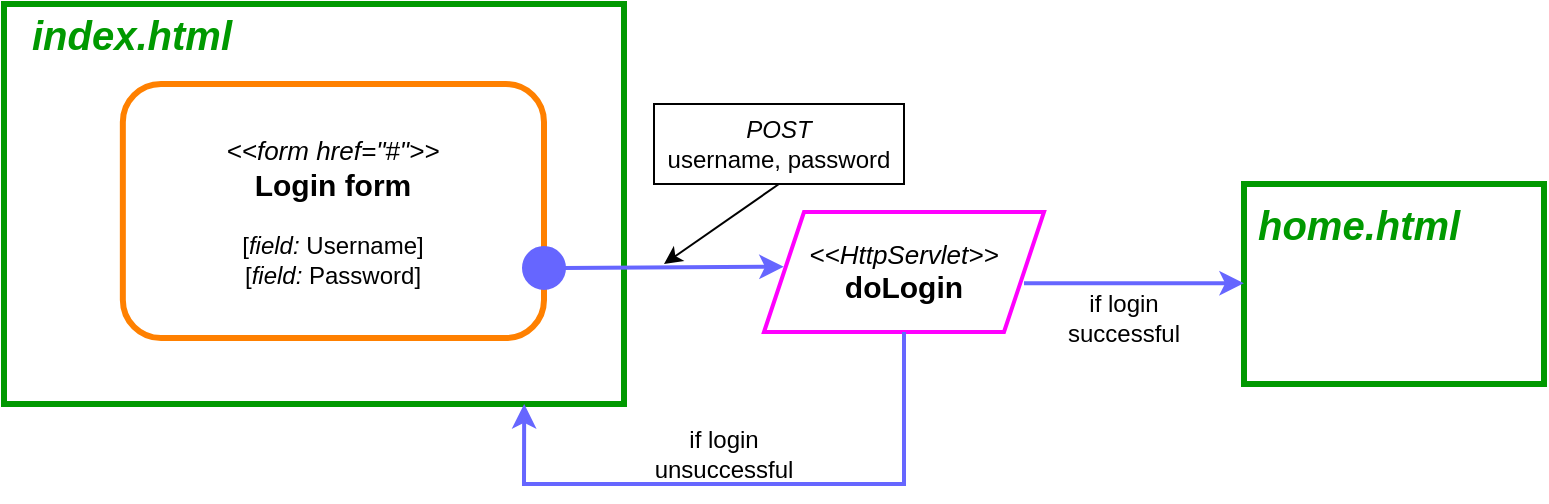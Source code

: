 <mxfile version="21.2.8" type="device">
  <diagram name="Page-1" id="SFD5FbLWe2inRmjffrm_">
    <mxGraphModel dx="1182" dy="683" grid="1" gridSize="10" guides="1" tooltips="1" connect="1" arrows="1" fold="1" page="1" pageScale="1" pageWidth="850" pageHeight="1100" math="0" shadow="0">
      <root>
        <mxCell id="0" />
        <mxCell id="1" parent="0" />
        <mxCell id="dXeJd9fdskiibIoUs9Um-12" value="&lt;font style=&quot;&quot;&gt;&lt;i style=&quot;font-size: 13px;&quot;&gt;&amp;lt;&amp;lt;HttpServlet&amp;gt;&amp;gt;&lt;/i&gt;&lt;br&gt;&lt;span style=&quot;font-size: 15px;&quot;&gt;&lt;b&gt;doLogin&lt;/b&gt;&lt;/span&gt;&lt;br&gt;&lt;/font&gt;" style="shape=parallelogram;perimeter=parallelogramPerimeter;whiteSpace=wrap;html=1;fixedSize=1;strokeColor=#FF00FF;strokeWidth=2;" parent="1" vertex="1">
          <mxGeometry x="480" y="504" width="140" height="60" as="geometry" />
        </mxCell>
        <mxCell id="dXeJd9fdskiibIoUs9Um-21" value="" style="group" parent="1" vertex="1" connectable="0">
          <mxGeometry x="720" y="490" width="150" height="100" as="geometry" />
        </mxCell>
        <mxCell id="dXeJd9fdskiibIoUs9Um-19" value="" style="whiteSpace=wrap;html=1;strokeWidth=3;strokeColor=#009900;" parent="dXeJd9fdskiibIoUs9Um-21" vertex="1">
          <mxGeometry width="150" height="100" as="geometry" />
        </mxCell>
        <mxCell id="dXeJd9fdskiibIoUs9Um-20" value="&lt;font size=&quot;1&quot; color=&quot;#009900&quot; style=&quot;&quot;&gt;&lt;b style=&quot;font-size: 20px;&quot;&gt;&lt;i&gt;home.html&lt;/i&gt;&lt;/b&gt;&lt;/font&gt;" style="text;html=1;strokeColor=none;fillColor=none;align=left;verticalAlign=middle;whiteSpace=wrap;rounded=0;" parent="dXeJd9fdskiibIoUs9Um-21" vertex="1">
          <mxGeometry x="5" y="5" width="60" height="30" as="geometry" />
        </mxCell>
        <mxCell id="dXeJd9fdskiibIoUs9Um-22" value="" style="endArrow=none;html=1;rounded=0;strokeColor=#6666FF;strokeWidth=2;startArrow=classic;startFill=1;entryX=1;entryY=0.5;entryDx=0;entryDy=0;exitX=0.071;exitY=0.544;exitDx=0;exitDy=0;exitPerimeter=0;" parent="1" edge="1">
          <mxGeometry width="50" height="50" relative="1" as="geometry">
            <mxPoint x="719.94" y="539.64" as="sourcePoint" />
            <mxPoint x="610" y="539.66" as="targetPoint" />
          </mxGeometry>
        </mxCell>
        <mxCell id="dXeJd9fdskiibIoUs9Um-32" value="&lt;i&gt;POST&lt;br&gt;&lt;/i&gt;username, password" style="rounded=0;whiteSpace=wrap;html=1;" parent="1" vertex="1">
          <mxGeometry x="425" y="450" width="125" height="40" as="geometry" />
        </mxCell>
        <mxCell id="dXeJd9fdskiibIoUs9Um-34" value="" style="endArrow=classic;html=1;rounded=0;exitX=0.5;exitY=1;exitDx=0;exitDy=0;" parent="1" source="dXeJd9fdskiibIoUs9Um-32" edge="1">
          <mxGeometry width="50" height="50" relative="1" as="geometry">
            <mxPoint x="510" y="570" as="sourcePoint" />
            <mxPoint x="430" y="530" as="targetPoint" />
          </mxGeometry>
        </mxCell>
        <mxCell id="dXeJd9fdskiibIoUs9Um-1" value="" style="whiteSpace=wrap;html=1;strokeWidth=3;strokeColor=#009900;movable=1;resizable=1;rotatable=1;deletable=1;editable=1;locked=0;connectable=1;" parent="1" vertex="1">
          <mxGeometry x="100" y="400" width="310" height="200" as="geometry" />
        </mxCell>
        <mxCell id="dXeJd9fdskiibIoUs9Um-2" value="&lt;font color=&quot;#009900&quot;&gt;&lt;span style=&quot;font-size: 20px;&quot;&gt;&lt;b&gt;&lt;i&gt;index.html&lt;/i&gt;&lt;/b&gt;&lt;/span&gt;&lt;/font&gt;" style="text;html=1;strokeColor=none;fillColor=none;align=left;verticalAlign=middle;whiteSpace=wrap;rounded=0;" parent="1" vertex="1">
          <mxGeometry x="112.4" y="400" width="62.0" height="30" as="geometry" />
        </mxCell>
        <mxCell id="dXeJd9fdskiibIoUs9Um-3" value="&lt;font style=&quot;&quot;&gt;&lt;i&gt;&lt;font style=&quot;font-size: 13px;&quot;&gt;&amp;lt;&amp;lt;form href=&quot;#&quot;&amp;gt;&amp;gt;&lt;/font&gt;&lt;/i&gt;&lt;br&gt;&lt;span style=&quot;font-size: 15px;&quot;&gt;&lt;b&gt;Login form&lt;br&gt;&lt;/b&gt;&lt;/span&gt;&lt;br&gt;[&lt;i&gt;field:&lt;/i&gt;&amp;nbsp;Username]&lt;br&gt;[&lt;i style=&quot;border-color: var(--border-color);&quot;&gt;field:&lt;/i&gt;&amp;nbsp;Password]&lt;br&gt;&lt;/font&gt;" style="rounded=1;whiteSpace=wrap;html=1;strokeWidth=3;strokeColor=#FF8000;" parent="1" vertex="1">
          <mxGeometry x="159.42" y="440" width="210.58" height="127" as="geometry" />
        </mxCell>
        <mxCell id="T3EsUtSMvEaVMbdLduOL-2" value="" style="endArrow=none;html=1;rounded=0;strokeColor=#6666FF;strokeWidth=2;startArrow=classic;startFill=1;" parent="1" target="dXeJd9fdskiibIoUs9Um-6" edge="1">
          <mxGeometry width="50" height="50" relative="1" as="geometry">
            <mxPoint x="489.887" y="531.338" as="sourcePoint" />
            <mxPoint x="360" y="537" as="targetPoint" />
          </mxGeometry>
        </mxCell>
        <mxCell id="dXeJd9fdskiibIoUs9Um-6" value="" style="ellipse;whiteSpace=wrap;html=1;aspect=fixed;strokeWidth=2;fillColor=#6666FF;strokeColor=#6666FF;" parent="1" vertex="1">
          <mxGeometry x="360" y="522" width="20" height="20" as="geometry" />
        </mxCell>
        <mxCell id="pwgJWhNm3POkZaTjNPh8-4" value="if login&lt;br&gt;successful" style="text;html=1;strokeColor=none;fillColor=none;align=center;verticalAlign=middle;whiteSpace=wrap;rounded=0;" parent="1" vertex="1">
          <mxGeometry x="630" y="542" width="60" height="30" as="geometry" />
        </mxCell>
        <mxCell id="pwgJWhNm3POkZaTjNPh8-5" value="" style="endArrow=none;html=1;rounded=0;strokeColor=#6666FF;strokeWidth=2;startArrow=classic;startFill=1;entryX=0.5;entryY=1;entryDx=0;entryDy=0;exitX=0.839;exitY=1;exitDx=0;exitDy=0;exitPerimeter=0;" parent="1" source="dXeJd9fdskiibIoUs9Um-1" target="dXeJd9fdskiibIoUs9Um-12" edge="1">
          <mxGeometry width="50" height="50" relative="1" as="geometry">
            <mxPoint x="360" y="610" as="sourcePoint" />
            <mxPoint x="520" y="650.0" as="targetPoint" />
            <Array as="points">
              <mxPoint x="360" y="640" />
              <mxPoint x="550" y="640" />
            </Array>
          </mxGeometry>
        </mxCell>
        <mxCell id="pwgJWhNm3POkZaTjNPh8-6" value="if login&lt;br&gt;unsuccessful" style="text;html=1;strokeColor=none;fillColor=none;align=center;verticalAlign=middle;whiteSpace=wrap;rounded=0;" parent="1" vertex="1">
          <mxGeometry x="430" y="610" width="60" height="30" as="geometry" />
        </mxCell>
      </root>
    </mxGraphModel>
  </diagram>
</mxfile>
